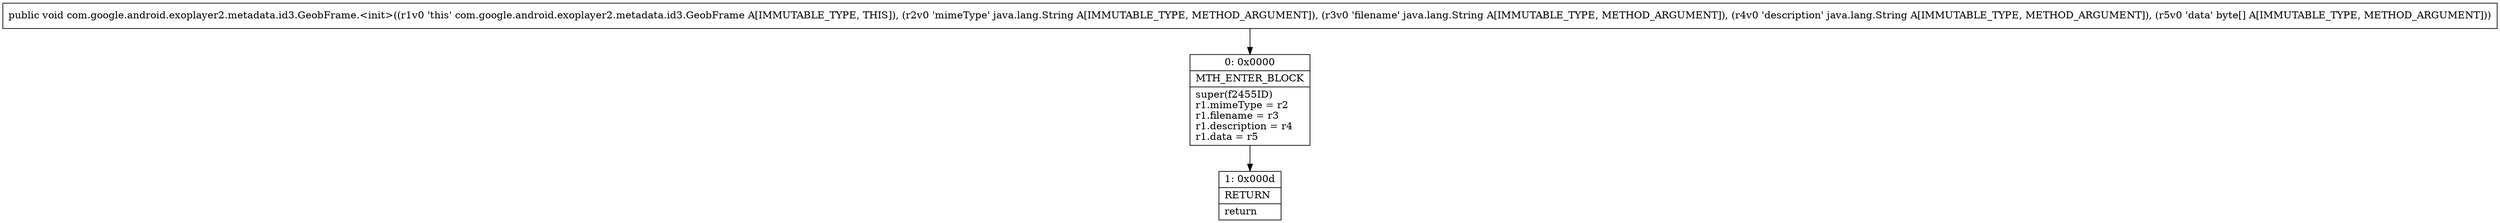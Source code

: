 digraph "CFG forcom.google.android.exoplayer2.metadata.id3.GeobFrame.\<init\>(Ljava\/lang\/String;Ljava\/lang\/String;Ljava\/lang\/String;[B)V" {
Node_0 [shape=record,label="{0\:\ 0x0000|MTH_ENTER_BLOCK\l|super(f2455ID)\lr1.mimeType = r2\lr1.filename = r3\lr1.description = r4\lr1.data = r5\l}"];
Node_1 [shape=record,label="{1\:\ 0x000d|RETURN\l|return\l}"];
MethodNode[shape=record,label="{public void com.google.android.exoplayer2.metadata.id3.GeobFrame.\<init\>((r1v0 'this' com.google.android.exoplayer2.metadata.id3.GeobFrame A[IMMUTABLE_TYPE, THIS]), (r2v0 'mimeType' java.lang.String A[IMMUTABLE_TYPE, METHOD_ARGUMENT]), (r3v0 'filename' java.lang.String A[IMMUTABLE_TYPE, METHOD_ARGUMENT]), (r4v0 'description' java.lang.String A[IMMUTABLE_TYPE, METHOD_ARGUMENT]), (r5v0 'data' byte[] A[IMMUTABLE_TYPE, METHOD_ARGUMENT])) }"];
MethodNode -> Node_0;
Node_0 -> Node_1;
}

